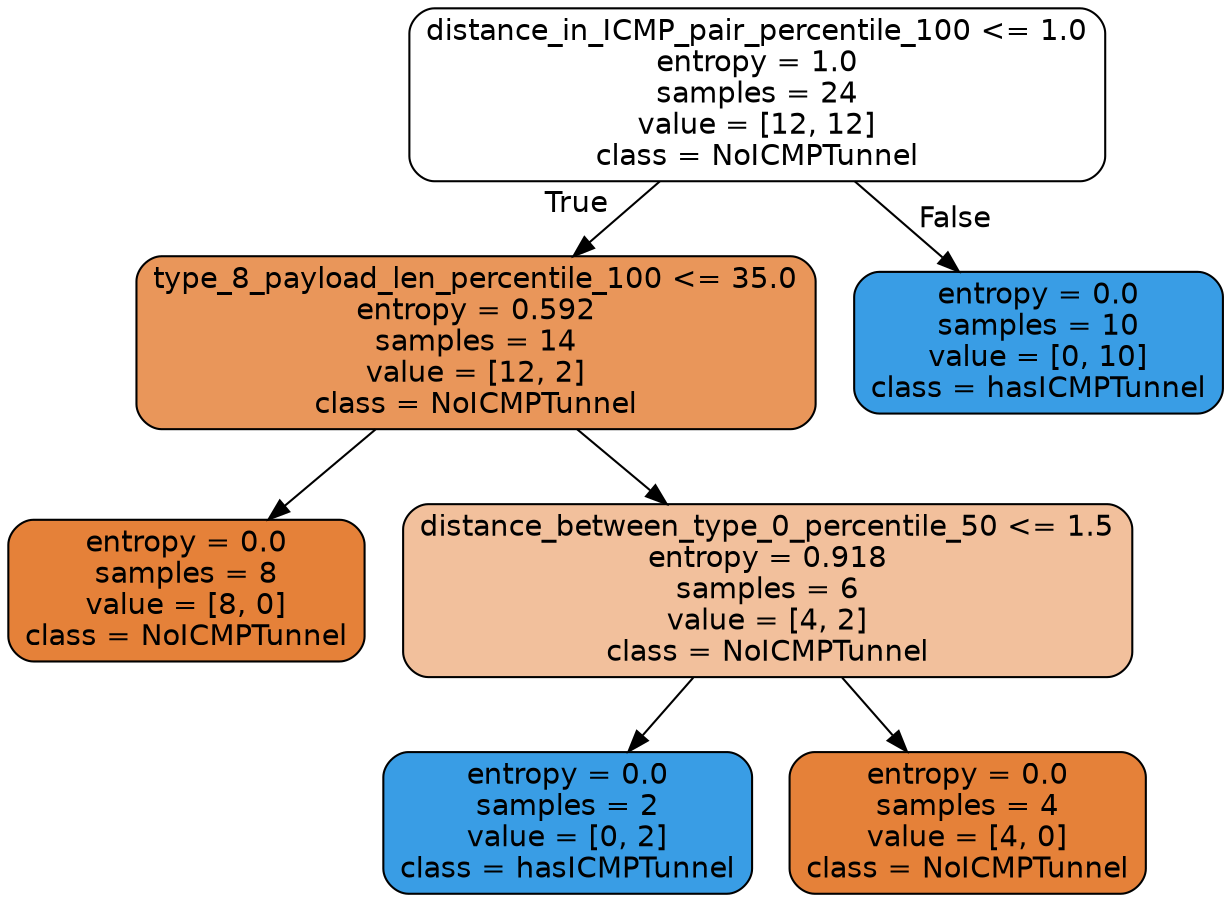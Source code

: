 digraph Tree {
node [shape=box, style="filled, rounded", color="black", fontname=helvetica] ;
edge [fontname=helvetica] ;
0 [label="distance_in_ICMP_pair_percentile_100 <= 1.0\nentropy = 1.0\nsamples = 24\nvalue = [12, 12]\nclass = NoICMPTunnel", fillcolor="#ffffff"] ;
1 [label="type_8_payload_len_percentile_100 <= 35.0\nentropy = 0.592\nsamples = 14\nvalue = [12, 2]\nclass = NoICMPTunnel", fillcolor="#e9965a"] ;
0 -> 1 [labeldistance=2.5, labelangle=45, headlabel="True"] ;
2 [label="entropy = 0.0\nsamples = 8\nvalue = [8, 0]\nclass = NoICMPTunnel", fillcolor="#e58139"] ;
1 -> 2 ;
3 [label="distance_between_type_0_percentile_50 <= 1.5\nentropy = 0.918\nsamples = 6\nvalue = [4, 2]\nclass = NoICMPTunnel", fillcolor="#f2c09c"] ;
1 -> 3 ;
4 [label="entropy = 0.0\nsamples = 2\nvalue = [0, 2]\nclass = hasICMPTunnel", fillcolor="#399de5"] ;
3 -> 4 ;
5 [label="entropy = 0.0\nsamples = 4\nvalue = [4, 0]\nclass = NoICMPTunnel", fillcolor="#e58139"] ;
3 -> 5 ;
6 [label="entropy = 0.0\nsamples = 10\nvalue = [0, 10]\nclass = hasICMPTunnel", fillcolor="#399de5"] ;
0 -> 6 [labeldistance=2.5, labelangle=-45, headlabel="False"] ;
}